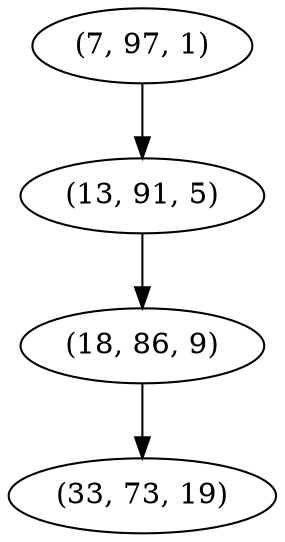 digraph tree {
    "(7, 97, 1)";
    "(13, 91, 5)";
    "(18, 86, 9)";
    "(33, 73, 19)";
    "(7, 97, 1)" -> "(13, 91, 5)";
    "(13, 91, 5)" -> "(18, 86, 9)";
    "(18, 86, 9)" -> "(33, 73, 19)";
}
